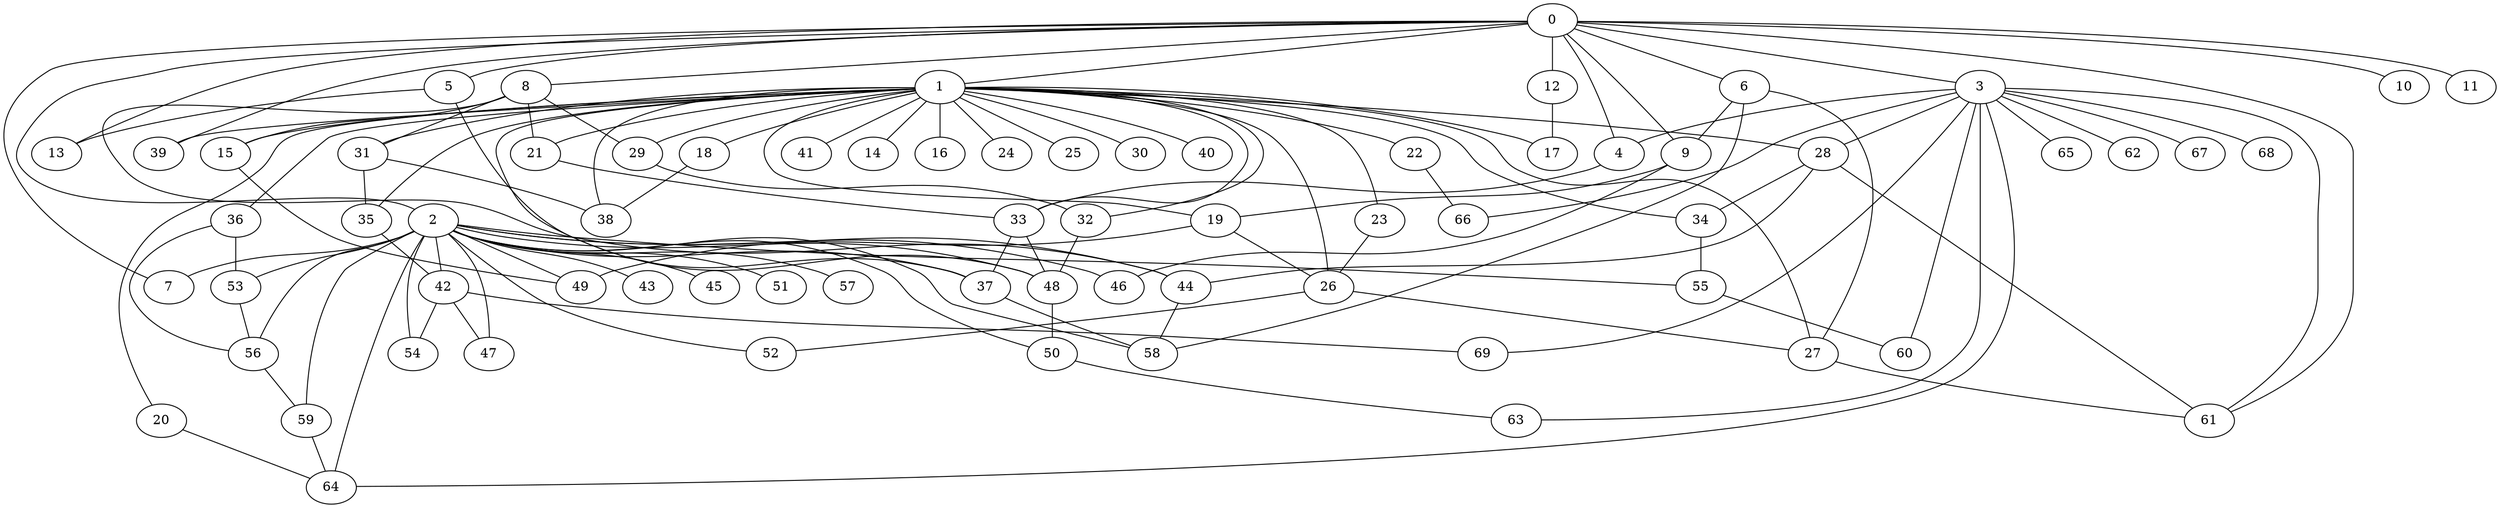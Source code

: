 
graph graphname {
    0 -- 1
0 -- 2
0 -- 3
0 -- 4
0 -- 5
0 -- 6
0 -- 7
0 -- 8
0 -- 9
0 -- 10
0 -- 11
0 -- 12
0 -- 13
0 -- 39
0 -- 61
1 -- 14
1 -- 15
1 -- 16
1 -- 17
1 -- 18
1 -- 19
1 -- 20
1 -- 21
1 -- 22
1 -- 23
1 -- 24
1 -- 25
1 -- 26
1 -- 27
1 -- 28
1 -- 29
1 -- 30
1 -- 31
1 -- 32
1 -- 33
1 -- 34
1 -- 35
1 -- 36
1 -- 37
1 -- 38
1 -- 39
1 -- 40
1 -- 41
2 -- 42
2 -- 43
2 -- 44
2 -- 45
2 -- 46
2 -- 47
2 -- 48
2 -- 49
2 -- 50
2 -- 51
2 -- 52
2 -- 53
2 -- 54
2 -- 55
2 -- 56
2 -- 57
2 -- 58
2 -- 59
2 -- 64
2 -- 7
2 -- 37
3 -- 64
3 -- 66
3 -- 67
3 -- 68
3 -- 69
3 -- 65
3 -- 60
3 -- 61
3 -- 62
3 -- 63
3 -- 28
3 -- 4
4 -- 33
5 -- 48
5 -- 13
6 -- 9
6 -- 58
6 -- 27
8 -- 44
8 -- 29
8 -- 15
8 -- 21
8 -- 31
9 -- 19
9 -- 46
12 -- 17
15 -- 49
18 -- 38
19 -- 26
19 -- 49
20 -- 64
21 -- 33
22 -- 66
23 -- 26
26 -- 52
26 -- 27
27 -- 61
28 -- 34
28 -- 61
28 -- 44
29 -- 32
31 -- 35
31 -- 38
32 -- 48
33 -- 48
33 -- 37
34 -- 55
35 -- 42
36 -- 53
36 -- 56
37 -- 58
42 -- 47
42 -- 54
42 -- 69
44 -- 58
48 -- 50
50 -- 63
53 -- 56
55 -- 60
56 -- 59
59 -- 64

}
